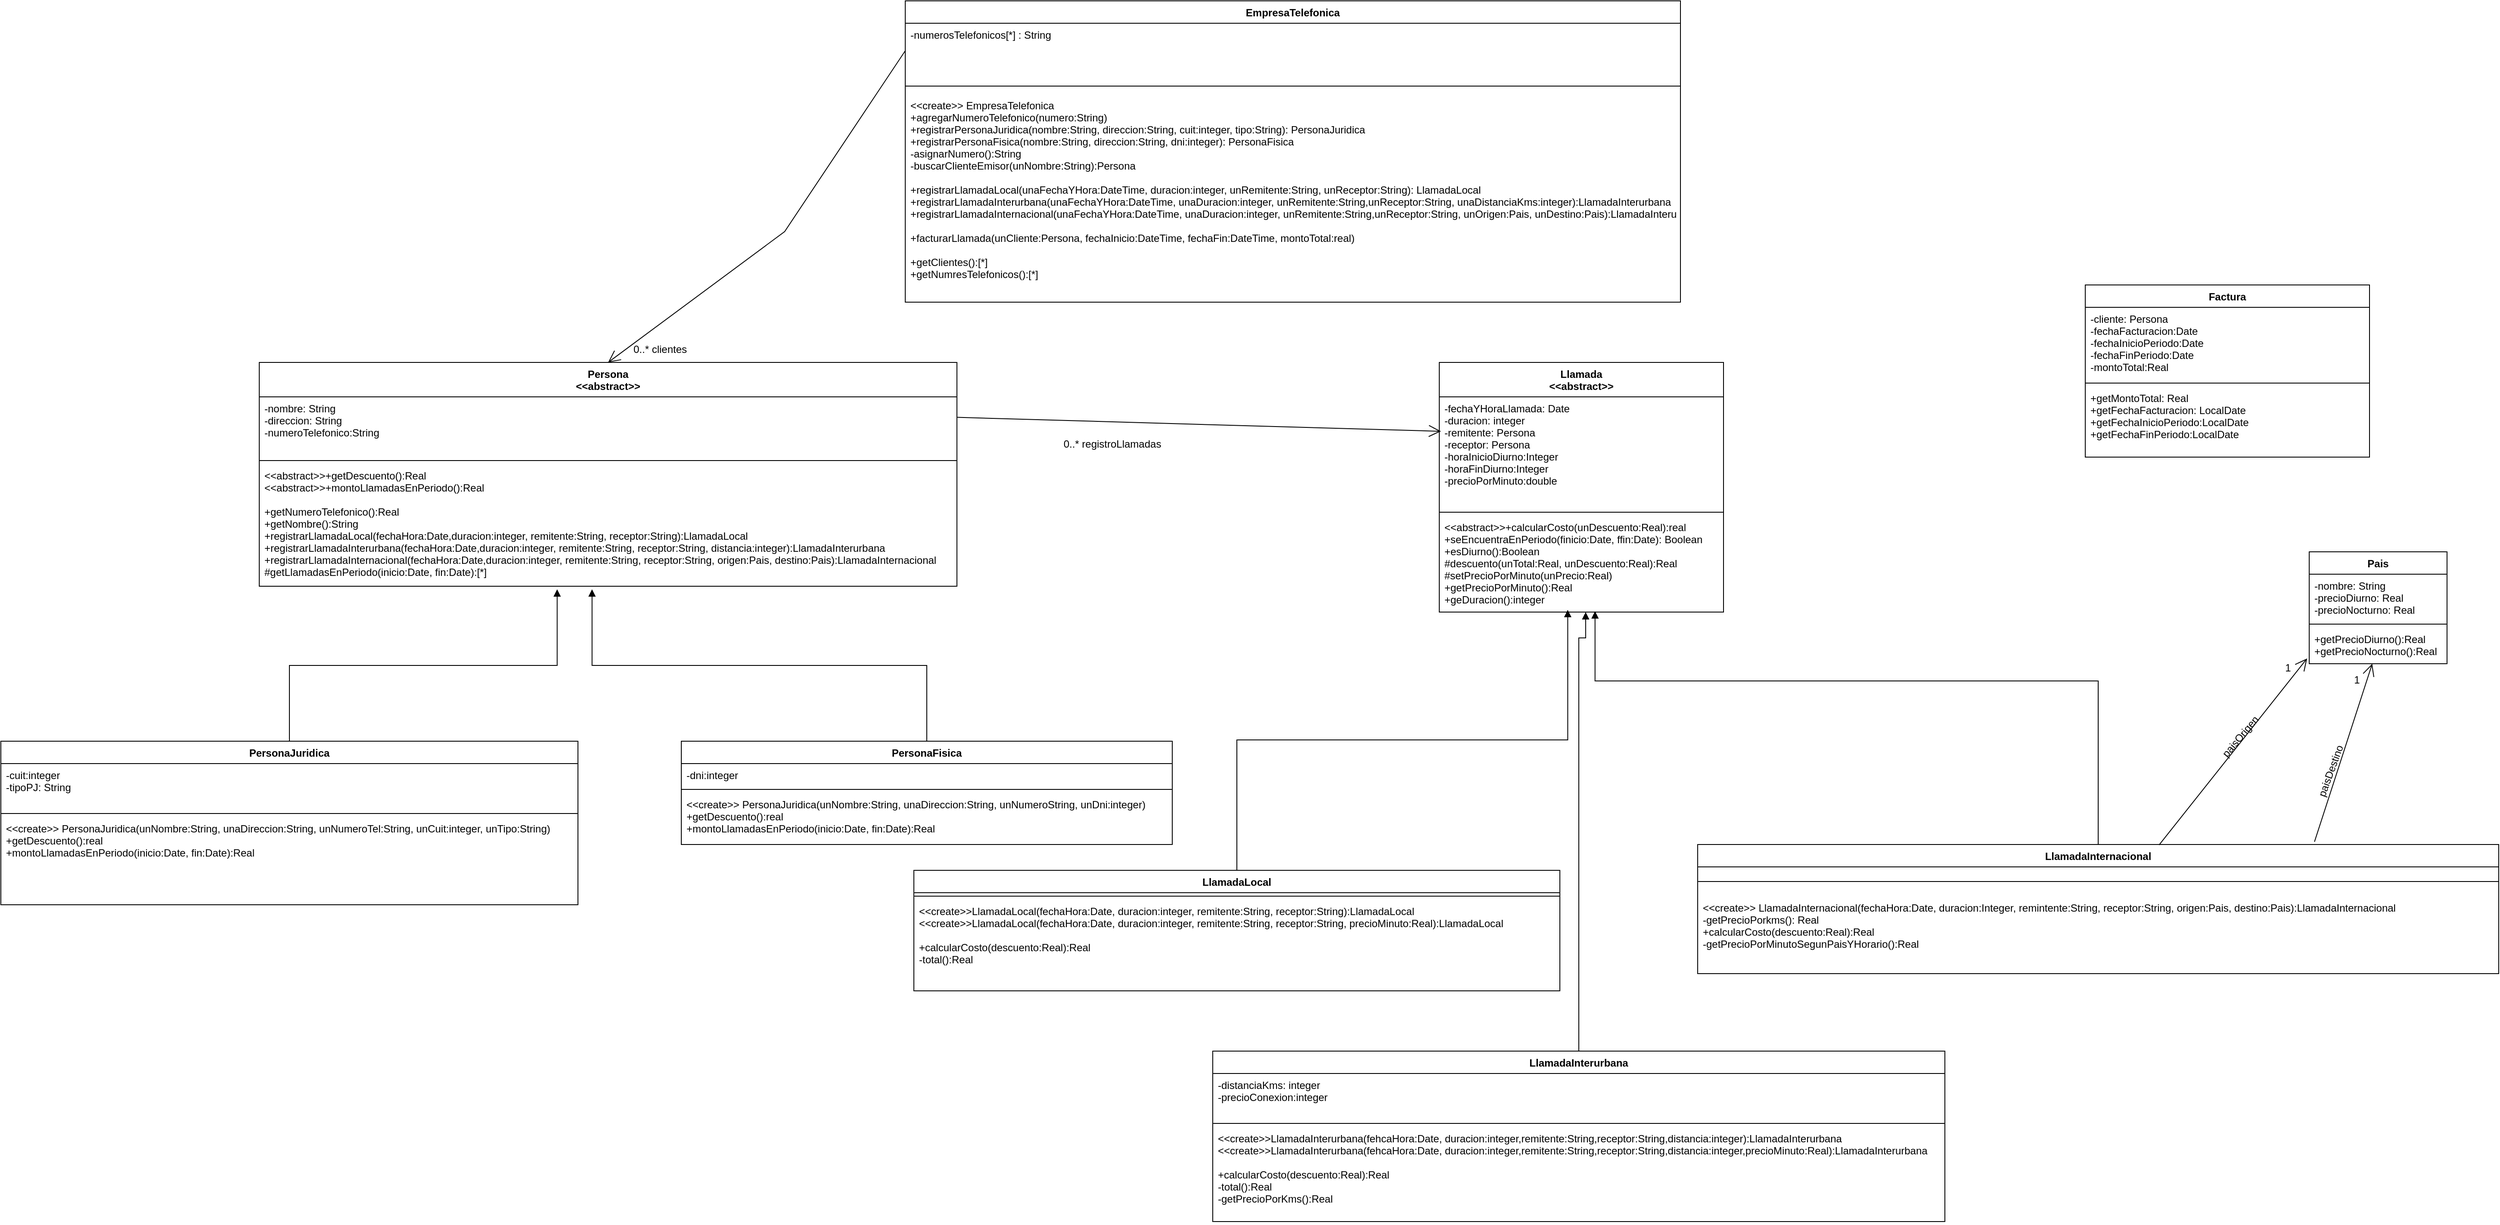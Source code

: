 <mxfile version="20.8.20" type="device"><diagram name="Página-1" id="1LssZV86cXGZ-2HQaKjp"><mxGraphModel dx="2501" dy="1957" grid="1" gridSize="10" guides="1" tooltips="1" connect="1" arrows="1" fold="1" page="1" pageScale="1" pageWidth="827" pageHeight="1169" math="0" shadow="0"><root><mxCell id="0"/><mxCell id="1" parent="0"/><mxCell id="ZTQVud0kmikCpPlMzOnT-1" value="EmpresaTelefonica" style="swimlane;fontStyle=1;align=center;verticalAlign=top;childLayout=stackLayout;horizontal=1;startSize=26;horizontalStack=0;resizeParent=1;resizeParentMax=0;resizeLast=0;collapsible=1;marginBottom=0;" parent="1" vertex="1"><mxGeometry x="260" y="-180" width="900" height="350" as="geometry"/></mxCell><mxCell id="ZTQVud0kmikCpPlMzOnT-2" value="-numerosTelefonicos[*] : String" style="text;strokeColor=none;fillColor=none;align=left;verticalAlign=top;spacingLeft=4;spacingRight=4;overflow=hidden;rotatable=0;points=[[0,0.5],[1,0.5]];portConstraint=eastwest;" parent="ZTQVud0kmikCpPlMzOnT-1" vertex="1"><mxGeometry y="26" width="900" height="64" as="geometry"/></mxCell><mxCell id="ZTQVud0kmikCpPlMzOnT-3" value="" style="line;strokeWidth=1;fillColor=none;align=left;verticalAlign=middle;spacingTop=-1;spacingLeft=3;spacingRight=3;rotatable=0;labelPosition=right;points=[];portConstraint=eastwest;strokeColor=inherit;" parent="ZTQVud0kmikCpPlMzOnT-1" vertex="1"><mxGeometry y="90" width="900" height="18" as="geometry"/></mxCell><mxCell id="ZTQVud0kmikCpPlMzOnT-4" value="&lt;&lt;create&gt;&gt; EmpresaTelefonica&#10;+agregarNumeroTelefonico(numero:String)&#10;+registrarPersonaJuridica(nombre:String, direccion:String, cuit:integer, tipo:String): PersonaJuridica&#10;+registrarPersonaFisica(nombre:String, direccion:String, dni:integer): PersonaFisica&#10;-asignarNumero():String&#10;-buscarClienteEmisor(unNombre:String):Persona&#10;&#10;+registrarLlamadaLocal(unaFechaYHora:DateTime, duracion:integer, unRemitente:String, unReceptor:String): LlamadaLocal&#10;+registrarLlamadaInterurbana(unaFechaYHora:DateTime, unaDuracion:integer, unRemitente:String,unReceptor:String, unaDistanciaKms:integer):LlamadaInterurbana&#10;+registrarLlamadaInternacional(unaFechaYHora:DateTime, unaDuracion:integer, unRemitente:String,unReceptor:String, unOrigen:Pais, unDestino:Pais):LlamadaInterurbana&#10;&#10;+facturarLlamada(unCliente:Persona, fechaInicio:DateTime, fechaFin:DateTime, montoTotal:real)&#10;&#10;+getClientes():[*]&#10;+getNumresTelefonicos():[*]" style="text;strokeColor=none;fillColor=none;align=left;verticalAlign=top;spacingLeft=4;spacingRight=4;overflow=hidden;rotatable=0;points=[[0,0.5],[1,0.5]];portConstraint=eastwest;" parent="ZTQVud0kmikCpPlMzOnT-1" vertex="1"><mxGeometry y="108" width="900" height="242" as="geometry"/></mxCell><mxCell id="ZTQVud0kmikCpPlMzOnT-5" value="Persona&#10;&lt;&lt;abstract&gt;&gt;" style="swimlane;fontStyle=1;align=center;verticalAlign=top;childLayout=stackLayout;horizontal=1;startSize=40;horizontalStack=0;resizeParent=1;resizeParentMax=0;resizeLast=0;collapsible=1;marginBottom=0;" parent="1" vertex="1"><mxGeometry x="-490" y="240" width="810" height="260" as="geometry"/></mxCell><mxCell id="ZTQVud0kmikCpPlMzOnT-6" value="-nombre: String&#10;-direccion: String&#10;-numeroTelefonico:String" style="text;strokeColor=none;fillColor=none;align=left;verticalAlign=top;spacingLeft=4;spacingRight=4;overflow=hidden;rotatable=0;points=[[0,0.5],[1,0.5]];portConstraint=eastwest;" parent="ZTQVud0kmikCpPlMzOnT-5" vertex="1"><mxGeometry y="40" width="810" height="70" as="geometry"/></mxCell><mxCell id="ZTQVud0kmikCpPlMzOnT-7" value="" style="line;strokeWidth=1;fillColor=none;align=left;verticalAlign=middle;spacingTop=-1;spacingLeft=3;spacingRight=3;rotatable=0;labelPosition=right;points=[];portConstraint=eastwest;strokeColor=inherit;" parent="ZTQVud0kmikCpPlMzOnT-5" vertex="1"><mxGeometry y="110" width="810" height="8" as="geometry"/></mxCell><mxCell id="ZTQVud0kmikCpPlMzOnT-8" value="&lt;&lt;abstract&gt;&gt;+getDescuento():Real&#10;&lt;&lt;abstract&gt;&gt;+montoLlamadasEnPeriodo():Real&#10;&#10;+getNumeroTelefonico():Real&#10;+getNombre():String&#10;+registrarLlamadaLocal(fechaHora:Date,duracion:integer, remitente:String, receptor:String):LlamadaLocal&#10;+registrarLlamadaInterurbana(fechaHora:Date,duracion:integer, remitente:String, receptor:String, distancia:integer):LlamadaInterurbana&#10;+registrarLlamadaInternacional(fechaHora:Date,duracion:integer, remitente:String, receptor:String, origen:Pais, destino:Pais):LlamadaInternacional&#10;#getLlamadasEnPeriodo(inicio:Date, fin:Date):[*]" style="text;strokeColor=none;fillColor=none;align=left;verticalAlign=top;spacingLeft=4;spacingRight=4;overflow=hidden;rotatable=0;points=[[0,0.5],[1,0.5]];portConstraint=eastwest;" parent="ZTQVud0kmikCpPlMzOnT-5" vertex="1"><mxGeometry y="118" width="810" height="142" as="geometry"/></mxCell><mxCell id="ZTQVud0kmikCpPlMzOnT-11" value="0..* clientes" style="text;html=1;align=center;verticalAlign=middle;resizable=0;points=[];autosize=1;strokeColor=none;fillColor=none;" parent="1" vertex="1"><mxGeometry x="-70" y="210" width="90" height="30" as="geometry"/></mxCell><mxCell id="ZTQVud0kmikCpPlMzOnT-12" value="" style="endArrow=open;endFill=1;endSize=12;html=1;rounded=0;exitX=0;exitY=0.5;exitDx=0;exitDy=0;entryX=0.5;entryY=0;entryDx=0;entryDy=0;" parent="1" source="ZTQVud0kmikCpPlMzOnT-2" target="ZTQVud0kmikCpPlMzOnT-5" edge="1"><mxGeometry width="160" relative="1" as="geometry"><mxPoint x="330" y="280" as="sourcePoint"/><mxPoint x="490" y="280" as="targetPoint"/><Array as="points"><mxPoint x="120" y="88"/></Array></mxGeometry></mxCell><mxCell id="ZTQVud0kmikCpPlMzOnT-13" value="Llamada&#10;&lt;&lt;abstract&gt;&gt;" style="swimlane;fontStyle=1;align=center;verticalAlign=top;childLayout=stackLayout;horizontal=1;startSize=40;horizontalStack=0;resizeParent=1;resizeParentMax=0;resizeLast=0;collapsible=1;marginBottom=0;" parent="1" vertex="1"><mxGeometry x="880" y="240" width="330" height="290" as="geometry"/></mxCell><mxCell id="ZTQVud0kmikCpPlMzOnT-14" value="-fechaYHoraLlamada: Date&#10;-duracion: integer&#10;-remitente: Persona&#10;-receptor: Persona&#10;-horaInicioDiurno:Integer&#10;-horaFinDiurno:Integer&#10;-precioPorMinuto:double" style="text;strokeColor=none;fillColor=none;align=left;verticalAlign=top;spacingLeft=4;spacingRight=4;overflow=hidden;rotatable=0;points=[[0,0.5],[1,0.5]];portConstraint=eastwest;" parent="ZTQVud0kmikCpPlMzOnT-13" vertex="1"><mxGeometry y="40" width="330" height="130" as="geometry"/></mxCell><mxCell id="ZTQVud0kmikCpPlMzOnT-15" value="" style="line;strokeWidth=1;fillColor=none;align=left;verticalAlign=middle;spacingTop=-1;spacingLeft=3;spacingRight=3;rotatable=0;labelPosition=right;points=[];portConstraint=eastwest;strokeColor=inherit;" parent="ZTQVud0kmikCpPlMzOnT-13" vertex="1"><mxGeometry y="170" width="330" height="8" as="geometry"/></mxCell><mxCell id="ZTQVud0kmikCpPlMzOnT-16" value="&lt;&lt;abstract&gt;&gt;+calcularCosto(unDescuento:Real):real&#10;+seEncuentraEnPeriodo(finicio:Date, ffin:Date): Boolean&#10;+esDiurno():Boolean&#10;#descuento(unTotal:Real, unDescuento:Real):Real&#10;#setPrecioPorMinuto(unPrecio:Real)&#10;+getPrecioPorMinuto():Real&#10;+geDuracion():integer" style="text;strokeColor=none;fillColor=none;align=left;verticalAlign=top;spacingLeft=4;spacingRight=4;overflow=hidden;rotatable=0;points=[[0,0.5],[1,0.5]];portConstraint=eastwest;" parent="ZTQVud0kmikCpPlMzOnT-13" vertex="1"><mxGeometry y="178" width="330" height="112" as="geometry"/></mxCell><mxCell id="ZTQVud0kmikCpPlMzOnT-17" value="" style="endArrow=open;endFill=1;endSize=12;html=1;rounded=0;exitX=1;exitY=0.34;exitDx=0;exitDy=0;exitPerimeter=0;entryX=0.006;entryY=0.308;entryDx=0;entryDy=0;entryPerimeter=0;" parent="1" source="ZTQVud0kmikCpPlMzOnT-6" target="ZTQVud0kmikCpPlMzOnT-14" edge="1"><mxGeometry width="160" relative="1" as="geometry"><mxPoint x="330" y="510" as="sourcePoint"/><mxPoint x="871" y="378" as="targetPoint"/></mxGeometry></mxCell><mxCell id="ZTQVud0kmikCpPlMzOnT-18" value="0..* registroLlamadas" style="text;html=1;align=center;verticalAlign=middle;resizable=0;points=[];autosize=1;strokeColor=none;fillColor=none;" parent="1" vertex="1"><mxGeometry x="430" y="320" width="140" height="30" as="geometry"/></mxCell><mxCell id="ZTQVud0kmikCpPlMzOnT-19" value="PersonaJuridica" style="swimlane;fontStyle=1;align=center;verticalAlign=top;childLayout=stackLayout;horizontal=1;startSize=26;horizontalStack=0;resizeParent=1;resizeParentMax=0;resizeLast=0;collapsible=1;marginBottom=0;" parent="1" vertex="1"><mxGeometry x="-790" y="680" width="670" height="190" as="geometry"/></mxCell><mxCell id="ZTQVud0kmikCpPlMzOnT-20" value="-cuit:integer&#10;-tipoPJ: String" style="text;strokeColor=none;fillColor=none;align=left;verticalAlign=top;spacingLeft=4;spacingRight=4;overflow=hidden;rotatable=0;points=[[0,0.5],[1,0.5]];portConstraint=eastwest;" parent="ZTQVud0kmikCpPlMzOnT-19" vertex="1"><mxGeometry y="26" width="670" height="54" as="geometry"/></mxCell><mxCell id="ZTQVud0kmikCpPlMzOnT-21" value="" style="line;strokeWidth=1;fillColor=none;align=left;verticalAlign=middle;spacingTop=-1;spacingLeft=3;spacingRight=3;rotatable=0;labelPosition=right;points=[];portConstraint=eastwest;strokeColor=inherit;" parent="ZTQVud0kmikCpPlMzOnT-19" vertex="1"><mxGeometry y="80" width="670" height="8" as="geometry"/></mxCell><mxCell id="ZTQVud0kmikCpPlMzOnT-22" value="&lt;&lt;create&gt;&gt; PersonaJuridica(unNombre:String, unaDireccion:String, unNumeroTel:String, unCuit:integer, unTipo:String)&#10;+getDescuento():real&#10;+montoLlamadasEnPeriodo(inicio:Date, fin:Date):Real" style="text;strokeColor=none;fillColor=none;align=left;verticalAlign=top;spacingLeft=4;spacingRight=4;overflow=hidden;rotatable=0;points=[[0,0.5],[1,0.5]];portConstraint=eastwest;" parent="ZTQVud0kmikCpPlMzOnT-19" vertex="1"><mxGeometry y="88" width="670" height="102" as="geometry"/></mxCell><mxCell id="ZTQVud0kmikCpPlMzOnT-23" value="PersonaFisica&#10;" style="swimlane;fontStyle=1;align=center;verticalAlign=top;childLayout=stackLayout;horizontal=1;startSize=26;horizontalStack=0;resizeParent=1;resizeParentMax=0;resizeLast=0;collapsible=1;marginBottom=0;" parent="1" vertex="1"><mxGeometry y="680" width="570" height="120" as="geometry"/></mxCell><mxCell id="ZTQVud0kmikCpPlMzOnT-24" value="-dni:integer" style="text;strokeColor=none;fillColor=none;align=left;verticalAlign=top;spacingLeft=4;spacingRight=4;overflow=hidden;rotatable=0;points=[[0,0.5],[1,0.5]];portConstraint=eastwest;" parent="ZTQVud0kmikCpPlMzOnT-23" vertex="1"><mxGeometry y="26" width="570" height="26" as="geometry"/></mxCell><mxCell id="ZTQVud0kmikCpPlMzOnT-25" value="" style="line;strokeWidth=1;fillColor=none;align=left;verticalAlign=middle;spacingTop=-1;spacingLeft=3;spacingRight=3;rotatable=0;labelPosition=right;points=[];portConstraint=eastwest;strokeColor=inherit;" parent="ZTQVud0kmikCpPlMzOnT-23" vertex="1"><mxGeometry y="52" width="570" height="8" as="geometry"/></mxCell><mxCell id="ZTQVud0kmikCpPlMzOnT-26" value="&lt;&lt;create&gt;&gt; PersonaJuridica(unNombre:String, unaDireccion:String, unNumeroString, unDni:integer)&#10;+getDescuento():real&#10;+montoLlamadasEnPeriodo(inicio:Date, fin:Date):Real" style="text;strokeColor=none;fillColor=none;align=left;verticalAlign=top;spacingLeft=4;spacingRight=4;overflow=hidden;rotatable=0;points=[[0,0.5],[1,0.5]];portConstraint=eastwest;" parent="ZTQVud0kmikCpPlMzOnT-23" vertex="1"><mxGeometry y="60" width="570" height="60" as="geometry"/></mxCell><mxCell id="ZTQVud0kmikCpPlMzOnT-27" value="" style="html=1;verticalAlign=bottom;endArrow=block;edgeStyle=elbowEdgeStyle;elbow=vertical;curved=0;rounded=0;exitX=0.5;exitY=0;exitDx=0;exitDy=0;entryX=0.427;entryY=1.025;entryDx=0;entryDy=0;entryPerimeter=0;" parent="1" source="ZTQVud0kmikCpPlMzOnT-19" target="ZTQVud0kmikCpPlMzOnT-8" edge="1"><mxGeometry width="80" relative="1" as="geometry"><mxPoint x="190" y="510" as="sourcePoint"/><mxPoint x="270" y="510" as="targetPoint"/></mxGeometry></mxCell><mxCell id="ZTQVud0kmikCpPlMzOnT-28" value="" style="html=1;verticalAlign=bottom;endArrow=block;edgeStyle=elbowEdgeStyle;elbow=vertical;curved=0;rounded=0;exitX=0.5;exitY=0;exitDx=0;exitDy=0;entryX=0.477;entryY=1.025;entryDx=0;entryDy=0;entryPerimeter=0;" parent="1" source="ZTQVud0kmikCpPlMzOnT-23" target="ZTQVud0kmikCpPlMzOnT-8" edge="1"><mxGeometry width="80" relative="1" as="geometry"><mxPoint x="190" y="510" as="sourcePoint"/><mxPoint x="270" y="510" as="targetPoint"/></mxGeometry></mxCell><mxCell id="ZTQVud0kmikCpPlMzOnT-29" value="LlamadaLocal" style="swimlane;fontStyle=1;align=center;verticalAlign=top;childLayout=stackLayout;horizontal=1;startSize=26;horizontalStack=0;resizeParent=1;resizeParentMax=0;resizeLast=0;collapsible=1;marginBottom=0;" parent="1" vertex="1"><mxGeometry x="270" y="830" width="750" height="140" as="geometry"/></mxCell><mxCell id="ZTQVud0kmikCpPlMzOnT-31" value="" style="line;strokeWidth=1;fillColor=none;align=left;verticalAlign=middle;spacingTop=-1;spacingLeft=3;spacingRight=3;rotatable=0;labelPosition=right;points=[];portConstraint=eastwest;strokeColor=inherit;" parent="ZTQVud0kmikCpPlMzOnT-29" vertex="1"><mxGeometry y="26" width="750" height="8" as="geometry"/></mxCell><mxCell id="ZTQVud0kmikCpPlMzOnT-32" value="&lt;&lt;create&gt;&gt;LlamadaLocal(fechaHora:Date, duracion:integer, remitente:String, receptor:String):LlamadaLocal&#10;&lt;&lt;create&gt;&gt;LlamadaLocal(fechaHora:Date, duracion:integer, remitente:String, receptor:String, precioMinuto:Real):LlamadaLocal&#10;&#10;+calcularCosto(descuento:Real):Real&#10;-total():Real" style="text;strokeColor=none;fillColor=none;align=left;verticalAlign=top;spacingLeft=4;spacingRight=4;overflow=hidden;rotatable=0;points=[[0,0.5],[1,0.5]];portConstraint=eastwest;" parent="ZTQVud0kmikCpPlMzOnT-29" vertex="1"><mxGeometry y="34" width="750" height="106" as="geometry"/></mxCell><mxCell id="ZTQVud0kmikCpPlMzOnT-34" value="LlamadaInterurbana" style="swimlane;fontStyle=1;align=center;verticalAlign=top;childLayout=stackLayout;horizontal=1;startSize=26;horizontalStack=0;resizeParent=1;resizeParentMax=0;resizeLast=0;collapsible=1;marginBottom=0;" parent="1" vertex="1"><mxGeometry x="617" y="1040" width="850" height="198" as="geometry"/></mxCell><mxCell id="ZTQVud0kmikCpPlMzOnT-35" value="-distanciaKms: integer&#10;-precioConexion:integer" style="text;strokeColor=none;fillColor=none;align=left;verticalAlign=top;spacingLeft=4;spacingRight=4;overflow=hidden;rotatable=0;points=[[0,0.5],[1,0.5]];portConstraint=eastwest;" parent="ZTQVud0kmikCpPlMzOnT-34" vertex="1"><mxGeometry y="26" width="850" height="54" as="geometry"/></mxCell><mxCell id="ZTQVud0kmikCpPlMzOnT-36" value="" style="line;strokeWidth=1;fillColor=none;align=left;verticalAlign=middle;spacingTop=-1;spacingLeft=3;spacingRight=3;rotatable=0;labelPosition=right;points=[];portConstraint=eastwest;strokeColor=inherit;" parent="ZTQVud0kmikCpPlMzOnT-34" vertex="1"><mxGeometry y="80" width="850" height="8" as="geometry"/></mxCell><mxCell id="ZTQVud0kmikCpPlMzOnT-37" value="&lt;&lt;create&gt;&gt;LlamadaInterurbana(fehcaHora:Date, duracion:integer,remitente:String,receptor:String,distancia:integer):LlamadaInterurbana&#10;&lt;&lt;create&gt;&gt;LlamadaInterurbana(fehcaHora:Date, duracion:integer,remitente:String,receptor:String,distancia:integer,precioMinuto:Real):LlamadaInterurbana&#10;&#10;+calcularCosto(descuento:Real):Real&#10;-total():Real&#10;-getPrecioPorKms():Real&#10;" style="text;strokeColor=none;fillColor=none;align=left;verticalAlign=top;spacingLeft=4;spacingRight=4;overflow=hidden;rotatable=0;points=[[0,0.5],[1,0.5]];portConstraint=eastwest;" parent="ZTQVud0kmikCpPlMzOnT-34" vertex="1"><mxGeometry y="88" width="850" height="110" as="geometry"/></mxCell><mxCell id="ZTQVud0kmikCpPlMzOnT-38" value="LlamadaInternacional" style="swimlane;fontStyle=1;align=center;verticalAlign=top;childLayout=stackLayout;horizontal=1;startSize=26;horizontalStack=0;resizeParent=1;resizeParentMax=0;resizeLast=0;collapsible=1;marginBottom=0;" parent="1" vertex="1"><mxGeometry x="1180" y="800" width="930" height="150" as="geometry"/></mxCell><mxCell id="ZTQVud0kmikCpPlMzOnT-40" value="" style="line;strokeWidth=1;fillColor=none;align=left;verticalAlign=middle;spacingTop=-1;spacingLeft=3;spacingRight=3;rotatable=0;labelPosition=right;points=[];portConstraint=eastwest;strokeColor=inherit;" parent="ZTQVud0kmikCpPlMzOnT-38" vertex="1"><mxGeometry y="26" width="930" height="34" as="geometry"/></mxCell><mxCell id="ZTQVud0kmikCpPlMzOnT-41" value="&lt;&lt;create&gt;&gt; LlamadaInternacional(fechaHora:Date, duracion:Integer, remintente:String, receptor:String, origen:Pais, destino:Pais):LlamadaInternacional&#10;-getPrecioPorkms(): Real&#10;+calcularCosto(descuento:Real):Real&#10;-getPrecioPorMinutoSegunPaisYHorario():Real" style="text;strokeColor=none;fillColor=none;align=left;verticalAlign=top;spacingLeft=4;spacingRight=4;overflow=hidden;rotatable=0;points=[[0,0.5],[1,0.5]];portConstraint=eastwest;" parent="ZTQVud0kmikCpPlMzOnT-38" vertex="1"><mxGeometry y="60" width="930" height="90" as="geometry"/></mxCell><mxCell id="ZTQVud0kmikCpPlMzOnT-42" value="" style="html=1;verticalAlign=bottom;endArrow=block;edgeStyle=elbowEdgeStyle;elbow=vertical;curved=0;rounded=0;entryX=0.452;entryY=0.977;entryDx=0;entryDy=0;entryPerimeter=0;exitX=0.5;exitY=0;exitDx=0;exitDy=0;" parent="1" source="ZTQVud0kmikCpPlMzOnT-29" target="ZTQVud0kmikCpPlMzOnT-16" edge="1"><mxGeometry width="80" relative="1" as="geometry"><mxPoint x="1060" y="690" as="sourcePoint"/><mxPoint x="1140" y="690" as="targetPoint"/></mxGeometry></mxCell><mxCell id="ZTQVud0kmikCpPlMzOnT-43" value="" style="html=1;verticalAlign=bottom;endArrow=block;edgeStyle=elbowEdgeStyle;elbow=vertical;curved=0;rounded=0;entryX=0.515;entryY=1;entryDx=0;entryDy=0;entryPerimeter=0;exitX=0.5;exitY=0;exitDx=0;exitDy=0;" parent="1" source="ZTQVud0kmikCpPlMzOnT-34" target="ZTQVud0kmikCpPlMzOnT-16" edge="1"><mxGeometry width="80" relative="1" as="geometry"><mxPoint x="1060" y="690" as="sourcePoint"/><mxPoint x="1140" y="690" as="targetPoint"/><Array as="points"><mxPoint x="1045" y="560"/><mxPoint x="1042" y="620"/><mxPoint x="1030" y="690"/><mxPoint x="1042" y="720"/></Array></mxGeometry></mxCell><mxCell id="ZTQVud0kmikCpPlMzOnT-44" value="" style="html=1;verticalAlign=bottom;endArrow=block;edgeStyle=elbowEdgeStyle;elbow=vertical;curved=0;rounded=0;exitX=0.5;exitY=0;exitDx=0;exitDy=0;entryX=0.548;entryY=0.991;entryDx=0;entryDy=0;entryPerimeter=0;" parent="1" source="ZTQVud0kmikCpPlMzOnT-38" target="ZTQVud0kmikCpPlMzOnT-16" edge="1"><mxGeometry width="80" relative="1" as="geometry"><mxPoint x="1060" y="690" as="sourcePoint"/><mxPoint x="1061" y="535" as="targetPoint"/><Array as="points"><mxPoint x="1130" y="610"/></Array></mxGeometry></mxCell><mxCell id="ZTQVud0kmikCpPlMzOnT-46" value="Pais" style="swimlane;fontStyle=1;align=center;verticalAlign=top;childLayout=stackLayout;horizontal=1;startSize=26;horizontalStack=0;resizeParent=1;resizeParentMax=0;resizeLast=0;collapsible=1;marginBottom=0;" parent="1" vertex="1"><mxGeometry x="1890" y="460" width="160" height="130" as="geometry"/></mxCell><mxCell id="ZTQVud0kmikCpPlMzOnT-47" value="-nombre: String&#10;-precioDiurno: Real&#10;-precioNocturno: Real" style="text;strokeColor=none;fillColor=none;align=left;verticalAlign=top;spacingLeft=4;spacingRight=4;overflow=hidden;rotatable=0;points=[[0,0.5],[1,0.5]];portConstraint=eastwest;" parent="ZTQVud0kmikCpPlMzOnT-46" vertex="1"><mxGeometry y="26" width="160" height="54" as="geometry"/></mxCell><mxCell id="ZTQVud0kmikCpPlMzOnT-48" value="" style="line;strokeWidth=1;fillColor=none;align=left;verticalAlign=middle;spacingTop=-1;spacingLeft=3;spacingRight=3;rotatable=0;labelPosition=right;points=[];portConstraint=eastwest;strokeColor=inherit;" parent="ZTQVud0kmikCpPlMzOnT-46" vertex="1"><mxGeometry y="80" width="160" height="8" as="geometry"/></mxCell><mxCell id="ZTQVud0kmikCpPlMzOnT-49" value="+getPrecioDiurno():Real&#10;+getPrecioNocturno():Real" style="text;strokeColor=none;fillColor=none;align=left;verticalAlign=top;spacingLeft=4;spacingRight=4;overflow=hidden;rotatable=0;points=[[0,0.5],[1,0.5]];portConstraint=eastwest;" parent="ZTQVud0kmikCpPlMzOnT-46" vertex="1"><mxGeometry y="88" width="160" height="42" as="geometry"/></mxCell><mxCell id="ZTQVud0kmikCpPlMzOnT-50" value="" style="endArrow=open;endFill=1;endSize=12;html=1;rounded=0;entryX=-0.015;entryY=0.854;entryDx=0;entryDy=0;entryPerimeter=0;exitX=0.576;exitY=0.004;exitDx=0;exitDy=0;exitPerimeter=0;" parent="1" source="ZTQVud0kmikCpPlMzOnT-38" target="ZTQVud0kmikCpPlMzOnT-49" edge="1"><mxGeometry width="160" relative="1" as="geometry"><mxPoint x="1570" y="660" as="sourcePoint"/><mxPoint x="1661" y="649" as="targetPoint"/></mxGeometry></mxCell><mxCell id="ZTQVud0kmikCpPlMzOnT-51" value="" style="endArrow=open;endFill=1;endSize=12;html=1;rounded=0;exitX=0.77;exitY=-0.021;exitDx=0;exitDy=0;exitPerimeter=0;" parent="1" source="ZTQVud0kmikCpPlMzOnT-38" target="ZTQVud0kmikCpPlMzOnT-49" edge="1"><mxGeometry width="160" relative="1" as="geometry"><mxPoint x="1820" y="790" as="sourcePoint"/><mxPoint x="1669" y="692.5" as="targetPoint"/></mxGeometry></mxCell><mxCell id="ZTQVud0kmikCpPlMzOnT-52" value="paisOrigen" style="text;html=1;align=center;verticalAlign=middle;resizable=0;points=[];autosize=1;strokeColor=none;fillColor=none;rotation=-50;" parent="1" vertex="1"><mxGeometry x="1770" y="660" width="80" height="30" as="geometry"/></mxCell><mxCell id="ZTQVud0kmikCpPlMzOnT-53" value="paisDestino" style="text;html=1;align=center;verticalAlign=middle;resizable=0;points=[];autosize=1;strokeColor=none;fillColor=none;rotation=-70;" parent="1" vertex="1"><mxGeometry x="1870" y="700" width="90" height="30" as="geometry"/></mxCell><mxCell id="ZTQVud0kmikCpPlMzOnT-54" value="1" style="text;html=1;align=center;verticalAlign=middle;resizable=0;points=[];autosize=1;strokeColor=none;fillColor=none;" parent="1" vertex="1"><mxGeometry x="1850" y="580" width="30" height="30" as="geometry"/></mxCell><mxCell id="ZTQVud0kmikCpPlMzOnT-55" value="1" style="text;html=1;align=center;verticalAlign=middle;resizable=0;points=[];autosize=1;strokeColor=none;fillColor=none;" parent="1" vertex="1"><mxGeometry x="1930" y="594" width="30" height="30" as="geometry"/></mxCell><mxCell id="N1x9HTTBLdOTACGGlkS4-1" value="Factura" style="swimlane;fontStyle=1;align=center;verticalAlign=top;childLayout=stackLayout;horizontal=1;startSize=26;horizontalStack=0;resizeParent=1;resizeParentMax=0;resizeLast=0;collapsible=1;marginBottom=0;" parent="1" vertex="1"><mxGeometry x="1630" y="150" width="330" height="200" as="geometry"/></mxCell><mxCell id="N1x9HTTBLdOTACGGlkS4-2" value="-cliente: Persona&#10;-fechaFacturacion:Date&#10;-fechaInicioPeriodo:Date&#10;-fechaFinPeriodo:Date&#10;-montoTotal:Real" style="text;strokeColor=none;fillColor=none;align=left;verticalAlign=top;spacingLeft=4;spacingRight=4;overflow=hidden;rotatable=0;points=[[0,0.5],[1,0.5]];portConstraint=eastwest;" parent="N1x9HTTBLdOTACGGlkS4-1" vertex="1"><mxGeometry y="26" width="330" height="84" as="geometry"/></mxCell><mxCell id="N1x9HTTBLdOTACGGlkS4-3" value="" style="line;strokeWidth=1;fillColor=none;align=left;verticalAlign=middle;spacingTop=-1;spacingLeft=3;spacingRight=3;rotatable=0;labelPosition=right;points=[];portConstraint=eastwest;strokeColor=inherit;" parent="N1x9HTTBLdOTACGGlkS4-1" vertex="1"><mxGeometry y="110" width="330" height="8" as="geometry"/></mxCell><mxCell id="N1x9HTTBLdOTACGGlkS4-4" value="+getMontoTotal: Real&#10;+getFechaFacturacion: LocalDate&#10;+getFechaInicioPeriodo:LocalDate&#10;+getFechaFinPeriodo:LocalDate" style="text;strokeColor=none;fillColor=none;align=left;verticalAlign=top;spacingLeft=4;spacingRight=4;overflow=hidden;rotatable=0;points=[[0,0.5],[1,0.5]];portConstraint=eastwest;" parent="N1x9HTTBLdOTACGGlkS4-1" vertex="1"><mxGeometry y="118" width="330" height="82" as="geometry"/></mxCell></root></mxGraphModel></diagram></mxfile>